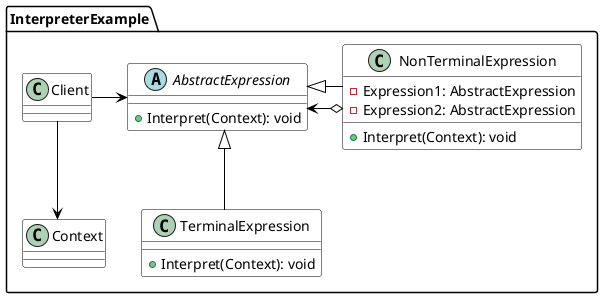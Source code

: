 @startuml
package "InterpreterExample" {
    skinparam class {
	BackgroundColor White
	ArrowColor Black
	BorderColor Black
    }
    skinparam linetype ortho

    class Client {

    }

    class Context {

    }

    abstract class AbstractExpression {
        +Interpret(Context): void
    }

    class TerminalExpression {
        +Interpret(Context): void
    }

    class NonTerminalExpression {
        -Expression1: AbstractExpression
        -Expression2: AbstractExpression

        +Interpret(Context): void
    }

    Client -down-> Context
    Client -right-> AbstractExpression
    TerminalExpression -up-|> AbstractExpression
    NonTerminalExpression -left-|> AbstractExpression
    NonTerminalExpression o-left-> AbstractExpression
} 
@enduml
